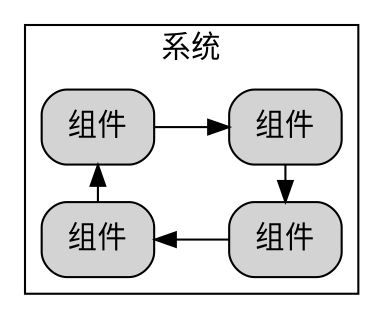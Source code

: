digraph G {
  graph [rankdir=LR,compound=true];
  node [shape=box, style="rounded,filled"];
subgraph cluster_MOSA_benefits{
	label="系统"
	node1[label="组件"]
	node2[label="组件"]
	node3[label="组件"]
	node4[label="组件"]
	node1 -> node2
	node2->node3
	node3 ->node4
	node4 -> node1
	{rank=same;node1;node4}
	{rank=same;node2;node3}
}
}
